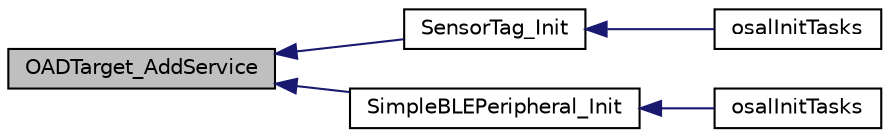 digraph "OADTarget_AddService"
{
  edge [fontname="Helvetica",fontsize="10",labelfontname="Helvetica",labelfontsize="10"];
  node [fontname="Helvetica",fontsize="10",shape=record];
  rankdir="LR";
  Node1 [label="OADTarget_AddService",height=0.2,width=0.4,color="black", fillcolor="grey75", style="filled" fontcolor="black"];
  Node1 -> Node2 [dir="back",color="midnightblue",fontsize="10",style="solid",fontname="Helvetica"];
  Node2 [label="SensorTag_Init",height=0.2,width=0.4,color="black", fillcolor="white", style="filled",URL="$sensor_tag_8h.html#a13b2e5cf7a0072b8860136f3592c2f7f"];
  Node2 -> Node3 [dir="back",color="midnightblue",fontsize="10",style="solid",fontname="Helvetica"];
  Node3 [label="osalInitTasks",height=0.2,width=0.4,color="black", fillcolor="white", style="filled",URL="$_o_s_a_l___sensor_tag_8c.html#a7ad49ef9f96d7753c3e77e0e69231bb2"];
  Node1 -> Node4 [dir="back",color="midnightblue",fontsize="10",style="solid",fontname="Helvetica"];
  Node4 [label="SimpleBLEPeripheral_Init",height=0.2,width=0.4,color="black", fillcolor="white", style="filled",URL="$simple_b_l_e_peripheral_8h.html#a6fcd1a4a66a1ced5b5baa29de52572ef"];
  Node4 -> Node5 [dir="back",color="midnightblue",fontsize="10",style="solid",fontname="Helvetica"];
  Node5 [label="osalInitTasks",height=0.2,width=0.4,color="black", fillcolor="white", style="filled",URL="$_o_s_a_l___simple_b_l_e_peripheral_8c.html#a7ad49ef9f96d7753c3e77e0e69231bb2"];
}
